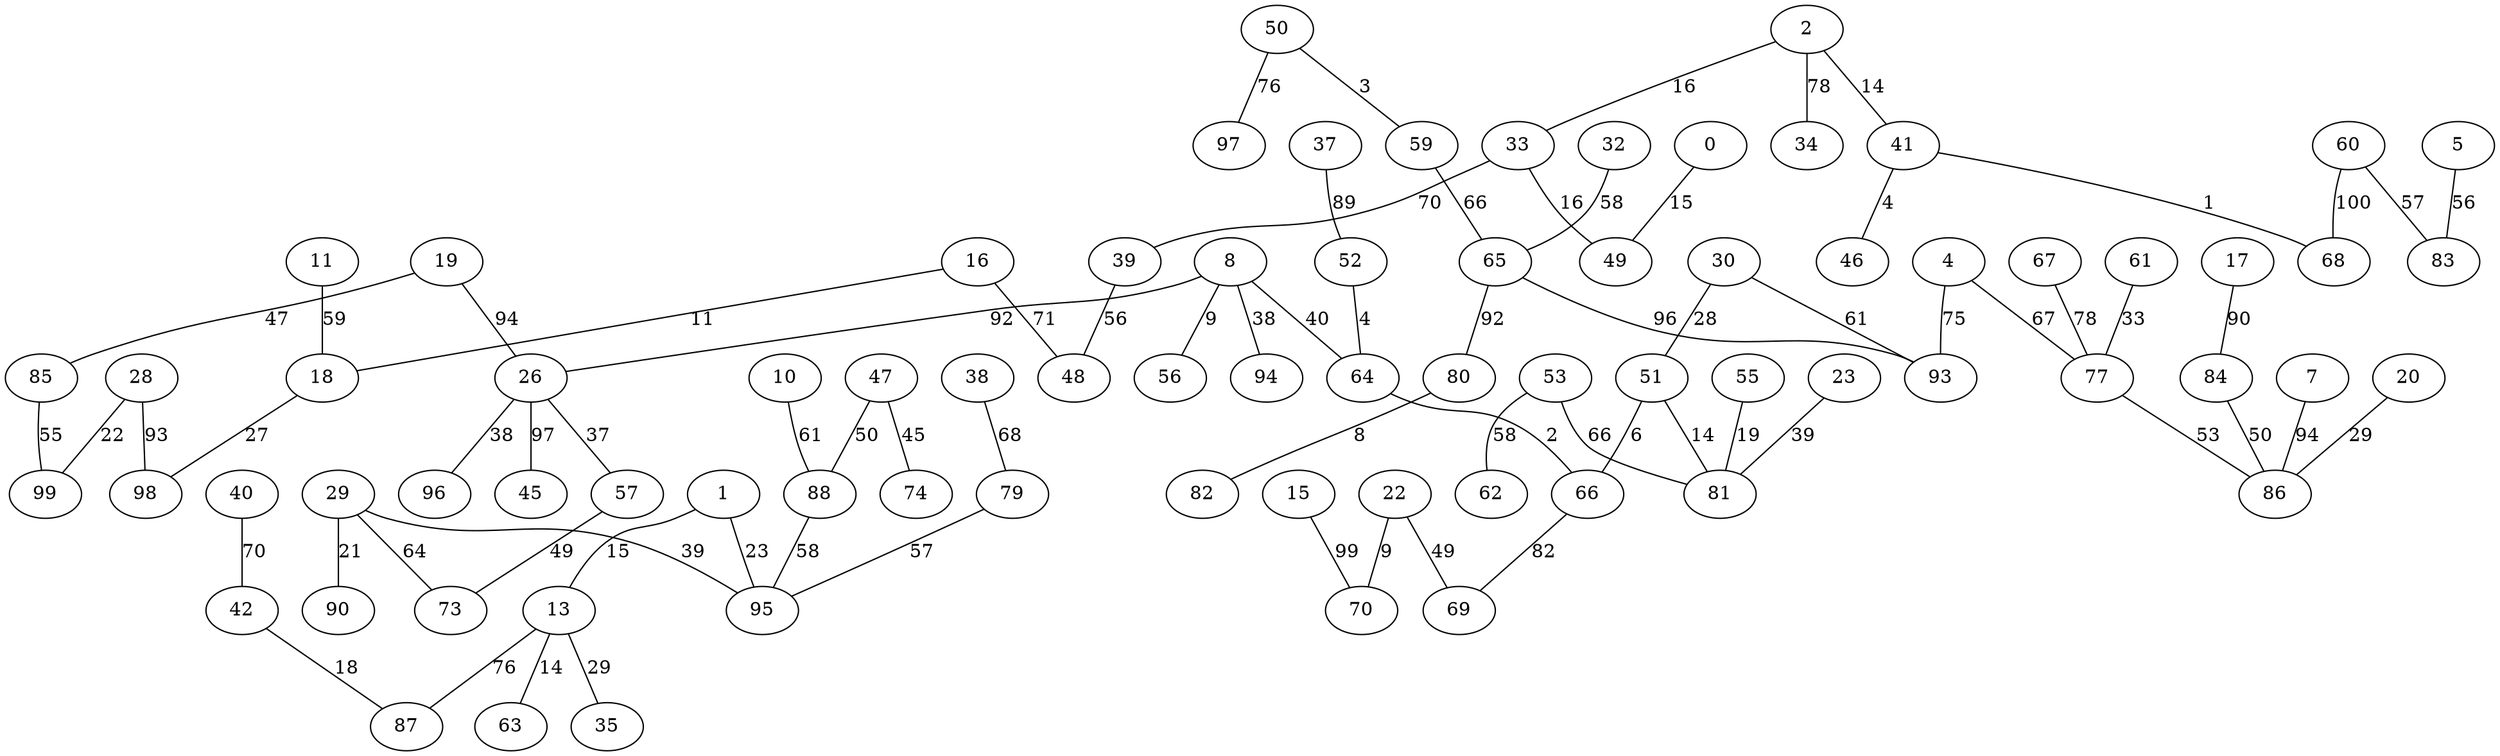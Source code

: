 graph {
  0 [label="0"];
  1 [label="1"];
  2 [label="2"];
  4 [label="4"];
  5 [label="5"];
  7 [label="7"];
  8 [label="8"];
  10 [label="10"];
  11 [label="11"];
  13 [label="13"];
  15 [label="15"];
  16 [label="16"];
  17 [label="17"];
  18 [label="18"];
  19 [label="19"];
  20 [label="20"];
  22 [label="22"];
  23 [label="23"];
  26 [label="26"];
  28 [label="28"];
  29 [label="29"];
  30 [label="30"];
  32 [label="32"];
  33 [label="33"];
  34 [label="34"];
  35 [label="35"];
  37 [label="37"];
  38 [label="38"];
  39 [label="39"];
  40 [label="40"];
  41 [label="41"];
  42 [label="42"];
  45 [label="45"];
  46 [label="46"];
  47 [label="47"];
  48 [label="48"];
  49 [label="49"];
  50 [label="50"];
  51 [label="51"];
  52 [label="52"];
  53 [label="53"];
  55 [label="55"];
  56 [label="56"];
  57 [label="57"];
  59 [label="59"];
  60 [label="60"];
  61 [label="61"];
  62 [label="62"];
  63 [label="63"];
  64 [label="64"];
  65 [label="65"];
  66 [label="66"];
  67 [label="67"];
  68 [label="68"];
  69 [label="69"];
  70 [label="70"];
  73 [label="73"];
  74 [label="74"];
  77 [label="77"];
  79 [label="79"];
  80 [label="80"];
  81 [label="81"];
  82 [label="82"];
  83 [label="83"];
  84 [label="84"];
  85 [label="85"];
  86 [label="86"];
  87 [label="87"];
  88 [label="88"];
  90 [label="90"];
  93 [label="93"];
  94 [label="94"];
  95 [label="95"];
  96 [label="96"];
  97 [label="97"];
  98 [label="98"];
  99 [label="99"];
  0 -- 49 [label="15"];
  1 -- 95 [label="23"];
  1 -- 13 [label="15"];
  2 -- 41 [label="14"];
  2 -- 33 [label="16"];
  2 -- 34 [label="78"];
  4 -- 77 [label="67"];
  4 -- 93 [label="75"];
  5 -- 83 [label="56"];
  7 -- 86 [label="94"];
  8 -- 56 [label="9"];
  8 -- 94 [label="38"];
  8 -- 26 [label="92"];
  8 -- 64 [label="40"];
  10 -- 88 [label="61"];
  11 -- 18 [label="59"];
  13 -- 87 [label="76"];
  13 -- 63 [label="14"];
  13 -- 35 [label="29"];
  15 -- 70 [label="99"];
  16 -- 48 [label="71"];
  16 -- 18 [label="11"];
  17 -- 84 [label="90"];
  18 -- 98 [label="27"];
  19 -- 26 [label="94"];
  19 -- 85 [label="47"];
  20 -- 86 [label="29"];
  22 -- 69 [label="49"];
  22 -- 70 [label="9"];
  23 -- 81 [label="39"];
  26 -- 96 [label="38"];
  26 -- 45 [label="97"];
  26 -- 57 [label="37"];
  28 -- 99 [label="22"];
  28 -- 98 [label="93"];
  29 -- 90 [label="21"];
  29 -- 73 [label="64"];
  29 -- 95 [label="39"];
  30 -- 51 [label="28"];
  30 -- 93 [label="61"];
  32 -- 65 [label="58"];
  33 -- 39 [label="70"];
  33 -- 49 [label="16"];
  37 -- 52 [label="89"];
  38 -- 79 [label="68"];
  39 -- 48 [label="56"];
  40 -- 42 [label="70"];
  41 -- 46 [label="4"];
  41 -- 68 [label="1"];
  42 -- 87 [label="18"];
  47 -- 88 [label="50"];
  47 -- 74 [label="45"];
  50 -- 59 [label="3"];
  50 -- 97 [label="76"];
  51 -- 81 [label="14"];
  51 -- 66 [label="6"];
  52 -- 64 [label="4"];
  53 -- 62 [label="58"];
  53 -- 81 [label="66"];
  55 -- 81 [label="19"];
  57 -- 73 [label="49"];
  59 -- 65 [label="66"];
  60 -- 83 [label="57"];
  60 -- 68 [label="100"];
  61 -- 77 [label="33"];
  64 -- 66 [label="2"];
  65 -- 80 [label="92"];
  65 -- 93 [label="96"];
  66 -- 69 [label="82"];
  67 -- 77 [label="78"];
  77 -- 86 [label="53"];
  79 -- 95 [label="57"];
  80 -- 82 [label="8"];
  84 -- 86 [label="50"];
  85 -- 99 [label="55"];
  88 -- 95 [label="58"];
}